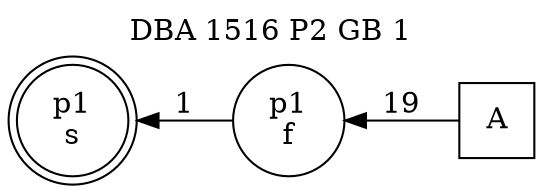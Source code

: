 digraph DBA_1516_P2_GB_1_GOOD {
labelloc="tl"
label= " DBA 1516 P2 GB 1 "
rankdir="RL";
graph [ size=" 10 , 10 !"]

"A" [shape="square" label="A"]
"p1_f" [shape="circle" label="p1
f"]
"p1_s" [shape="doublecircle" label="p1
s"]
"A" -> "p1_f" [ label=19]
"p1_f" -> "p1_s" [ label=1]
}
